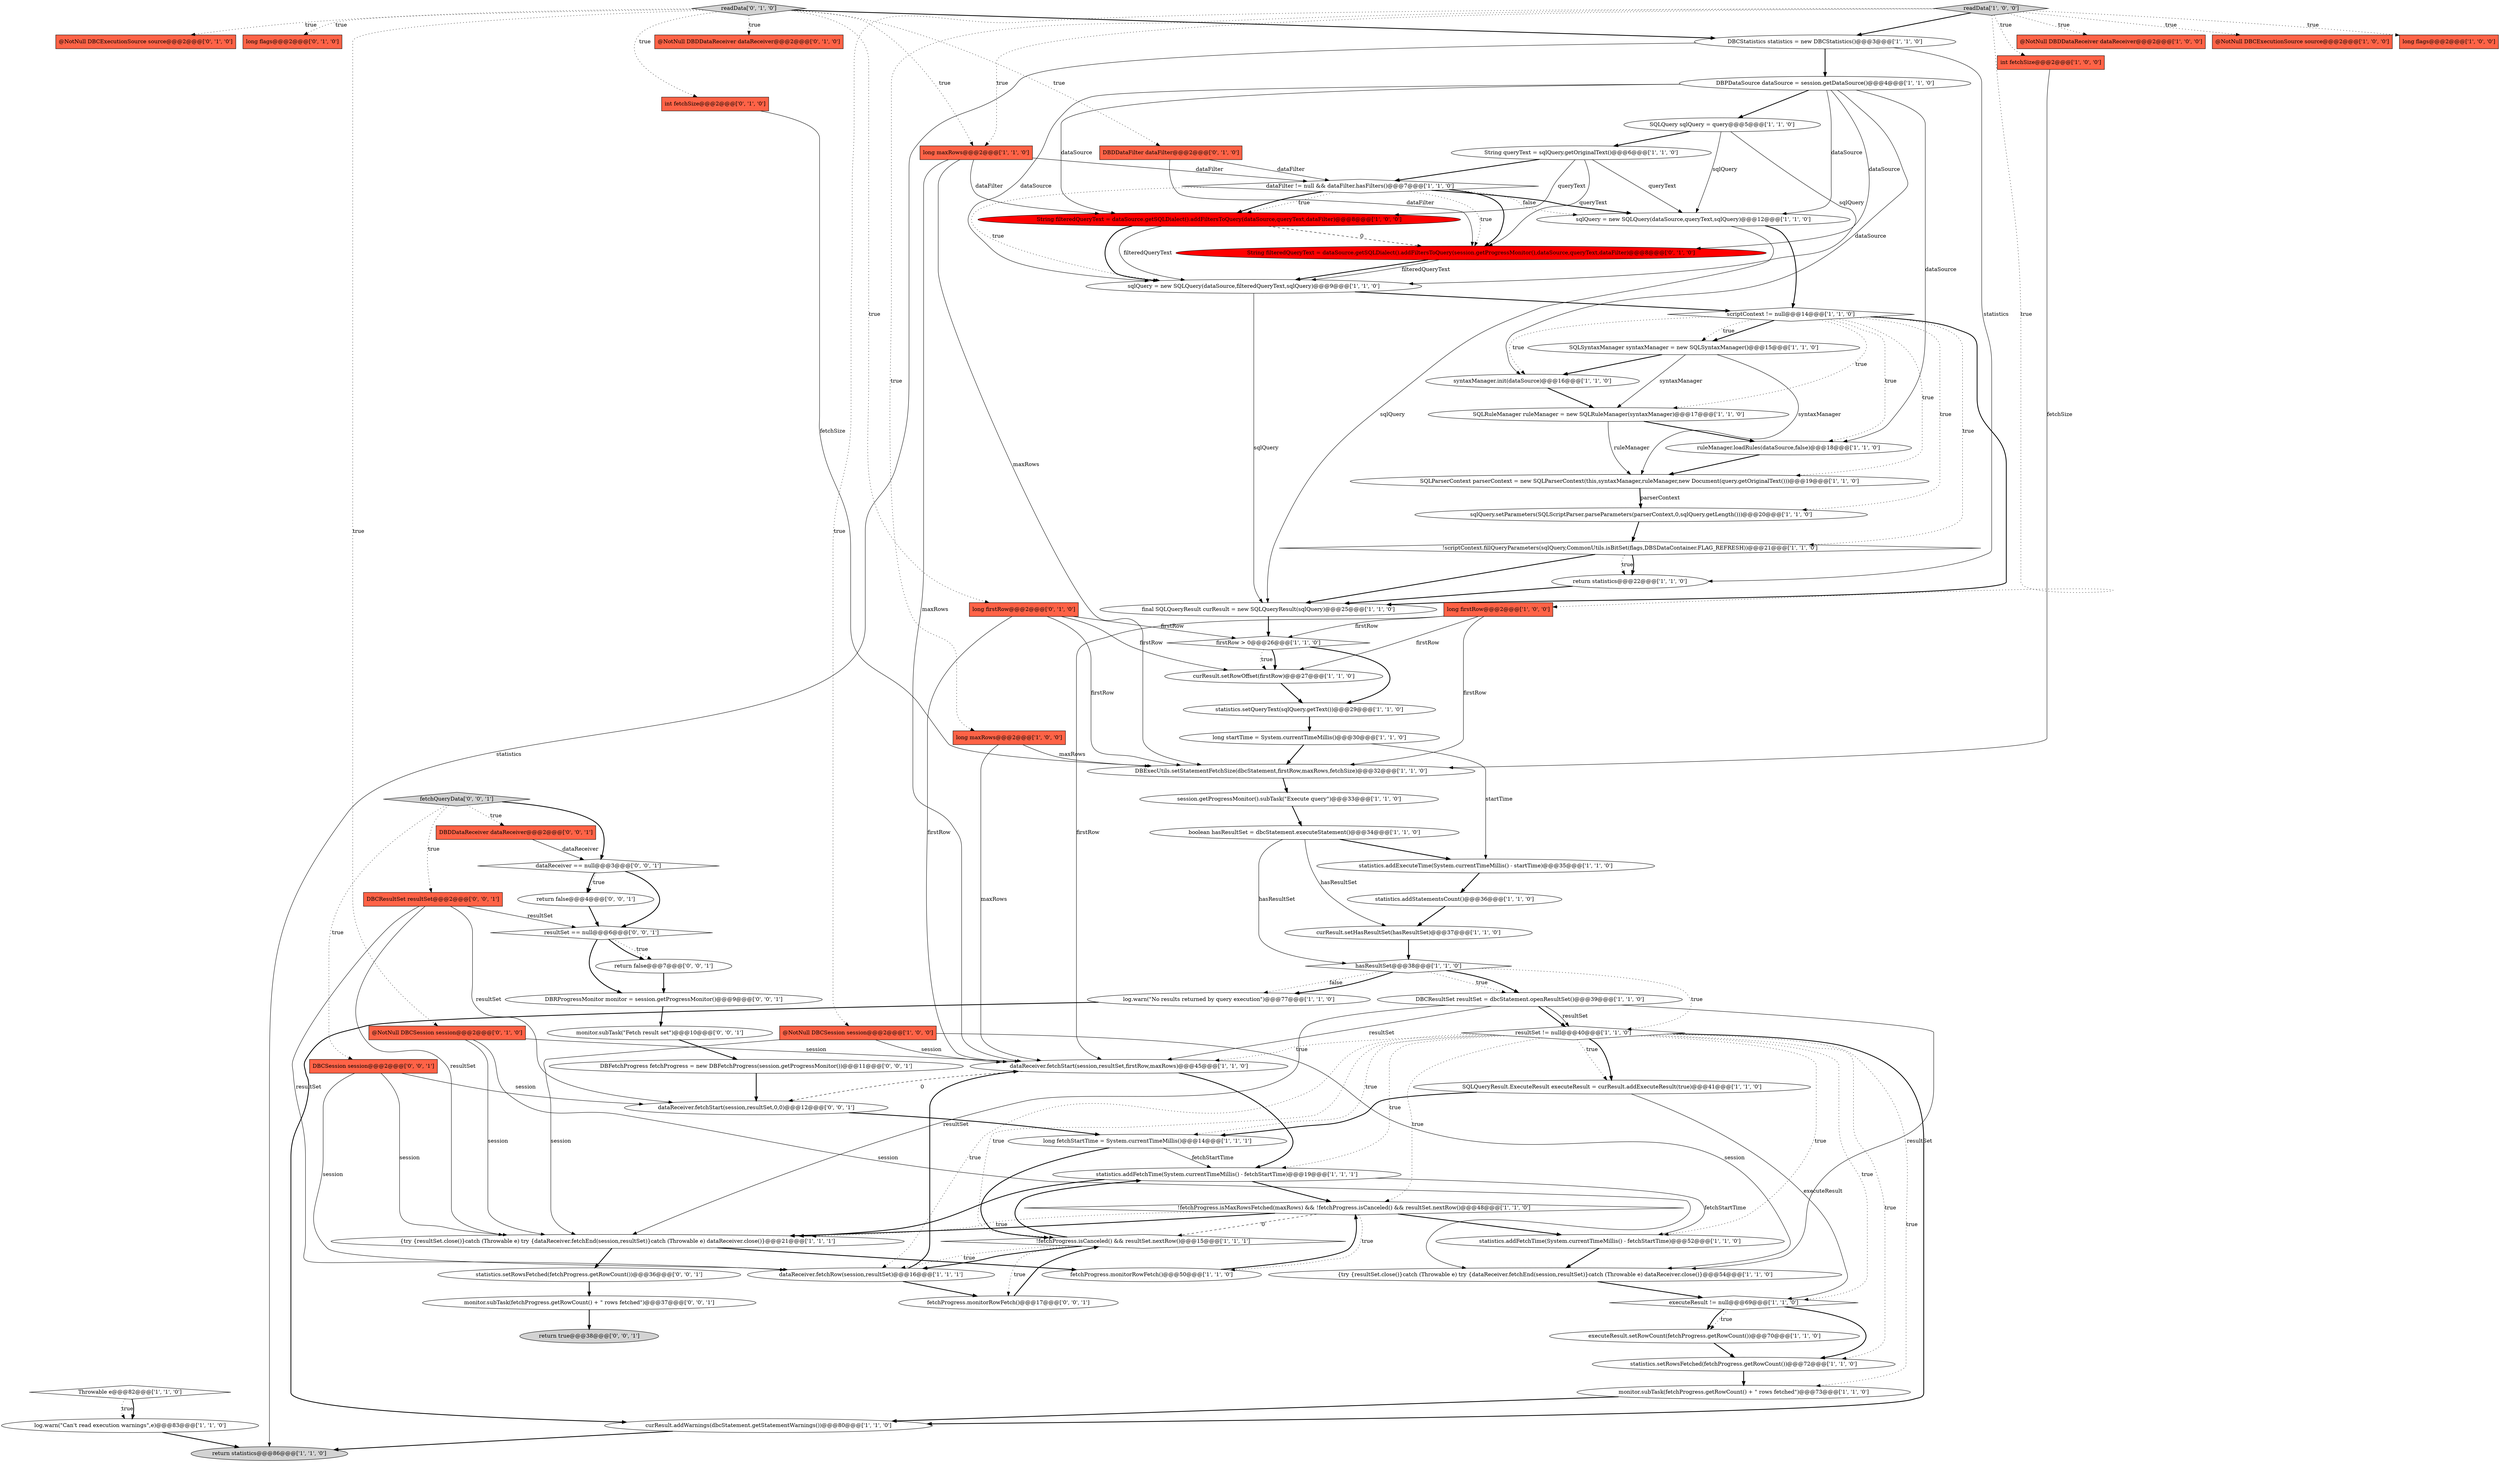 digraph {
10 [style = filled, label = "SQLQuery sqlQuery = query@@@5@@@['1', '1', '0']", fillcolor = white, shape = ellipse image = "AAA0AAABBB1BBB"];
2 [style = filled, label = "statistics.addExecuteTime(System.currentTimeMillis() - startTime)@@@35@@@['1', '1', '0']", fillcolor = white, shape = ellipse image = "AAA0AAABBB1BBB"];
84 [style = filled, label = "fetchQueryData['0', '0', '1']", fillcolor = lightgray, shape = diamond image = "AAA0AAABBB3BBB"];
77 [style = filled, label = "resultSet == null@@@6@@@['0', '0', '1']", fillcolor = white, shape = diamond image = "AAA0AAABBB3BBB"];
75 [style = filled, label = "DBCResultSet resultSet@@@2@@@['0', '0', '1']", fillcolor = tomato, shape = box image = "AAA0AAABBB3BBB"];
43 [style = filled, label = "return statistics@@@22@@@['1', '1', '0']", fillcolor = white, shape = ellipse image = "AAA0AAABBB1BBB"];
40 [style = filled, label = "ruleManager.loadRules(dataSource,false)@@@18@@@['1', '1', '0']", fillcolor = white, shape = ellipse image = "AAA0AAABBB1BBB"];
60 [style = filled, label = "DBDDataFilter dataFilter@@@2@@@['0', '1', '0']", fillcolor = tomato, shape = box image = "AAA0AAABBB2BBB"];
23 [style = filled, label = "dataFilter != null && dataFilter.hasFilters()@@@7@@@['1', '1', '0']", fillcolor = white, shape = diamond image = "AAA0AAABBB1BBB"];
82 [style = filled, label = "monitor.subTask(fetchProgress.getRowCount() + \" rows fetched\")@@@37@@@['0', '0', '1']", fillcolor = white, shape = ellipse image = "AAA0AAABBB3BBB"];
33 [style = filled, label = "statistics.addFetchTime(System.currentTimeMillis() - fetchStartTime)@@@52@@@['1', '1', '0']", fillcolor = white, shape = ellipse image = "AAA0AAABBB1BBB"];
24 [style = filled, label = "final SQLQueryResult curResult = new SQLQueryResult(sqlQuery)@@@25@@@['1', '1', '0']", fillcolor = white, shape = ellipse image = "AAA0AAABBB1BBB"];
39 [style = filled, label = "@NotNull DBDDataReceiver dataReceiver@@@2@@@['1', '0', '0']", fillcolor = tomato, shape = box image = "AAA0AAABBB1BBB"];
34 [style = filled, label = "monitor.subTask(fetchProgress.getRowCount() + \" rows fetched\")@@@73@@@['1', '1', '0']", fillcolor = white, shape = ellipse image = "AAA0AAABBB1BBB"];
52 [style = filled, label = "hasResultSet@@@38@@@['1', '1', '0']", fillcolor = white, shape = diamond image = "AAA0AAABBB1BBB"];
6 [style = filled, label = "dataReceiver.fetchStart(session,resultSet,firstRow,maxRows)@@@45@@@['1', '1', '0']", fillcolor = white, shape = ellipse image = "AAA0AAABBB1BBB"];
69 [style = filled, label = "monitor.subTask(\"Fetch result set\")@@@10@@@['0', '0', '1']", fillcolor = white, shape = ellipse image = "AAA0AAABBB3BBB"];
32 [style = filled, label = "scriptContext != null@@@14@@@['1', '1', '0']", fillcolor = white, shape = diamond image = "AAA0AAABBB1BBB"];
4 [style = filled, label = "dataReceiver.fetchRow(session,resultSet)@@@16@@@['1', '1', '1']", fillcolor = white, shape = ellipse image = "AAA0AAABBB1BBB"];
7 [style = filled, label = "readData['1', '0', '0']", fillcolor = lightgray, shape = diamond image = "AAA0AAABBB1BBB"];
35 [style = filled, label = "@NotNull DBCSession session@@@2@@@['1', '0', '0']", fillcolor = tomato, shape = box image = "AAA0AAABBB1BBB"];
21 [style = filled, label = "curResult.setHasResultSet(hasResultSet)@@@37@@@['1', '1', '0']", fillcolor = white, shape = ellipse image = "AAA0AAABBB1BBB"];
12 [style = filled, label = "SQLRuleManager ruleManager = new SQLRuleManager(syntaxManager)@@@17@@@['1', '1', '0']", fillcolor = white, shape = ellipse image = "AAA0AAABBB1BBB"];
81 [style = filled, label = "return false@@@4@@@['0', '0', '1']", fillcolor = white, shape = ellipse image = "AAA0AAABBB3BBB"];
11 [style = filled, label = "!scriptContext.fillQueryParameters(sqlQuery,CommonUtils.isBitSet(flags,DBSDataContainer.FLAG_REFRESH))@@@21@@@['1', '1', '0']", fillcolor = white, shape = diamond image = "AAA0AAABBB1BBB"];
13 [style = filled, label = "log.warn(\"Can't read execution warnings\",e)@@@83@@@['1', '1', '0']", fillcolor = white, shape = ellipse image = "AAA0AAABBB1BBB"];
3 [style = filled, label = "log.warn(\"No results returned by query execution\")@@@77@@@['1', '1', '0']", fillcolor = white, shape = ellipse image = "AAA0AAABBB1BBB"];
56 [style = filled, label = "!fetchProgress.isMaxRowsFetched(maxRows) && !fetchProgress.isCanceled() && resultSet.nextRow()@@@48@@@['1', '1', '0']", fillcolor = white, shape = diamond image = "AAA0AAABBB1BBB"];
44 [style = filled, label = "sqlQuery = new SQLQuery(dataSource,filteredQueryText,sqlQuery)@@@9@@@['1', '1', '0']", fillcolor = white, shape = ellipse image = "AAA0AAABBB1BBB"];
41 [style = filled, label = "long startTime = System.currentTimeMillis()@@@30@@@['1', '1', '0']", fillcolor = white, shape = ellipse image = "AAA0AAABBB1BBB"];
5 [style = filled, label = "executeResult != null@@@69@@@['1', '1', '0']", fillcolor = white, shape = diamond image = "AAA0AAABBB1BBB"];
48 [style = filled, label = "curResult.setRowOffset(firstRow)@@@27@@@['1', '1', '0']", fillcolor = white, shape = ellipse image = "AAA0AAABBB1BBB"];
1 [style = filled, label = "SQLSyntaxManager syntaxManager = new SQLSyntaxManager()@@@15@@@['1', '1', '0']", fillcolor = white, shape = ellipse image = "AAA0AAABBB1BBB"];
27 [style = filled, label = "int fetchSize@@@2@@@['1', '0', '0']", fillcolor = tomato, shape = box image = "AAA0AAABBB1BBB"];
68 [style = filled, label = "long firstRow@@@2@@@['0', '1', '0']", fillcolor = tomato, shape = box image = "AAA0AAABBB2BBB"];
55 [style = filled, label = "statistics.setQueryText(sqlQuery.getText())@@@29@@@['1', '1', '0']", fillcolor = white, shape = ellipse image = "AAA0AAABBB1BBB"];
37 [style = filled, label = "DBCStatistics statistics = new DBCStatistics()@@@3@@@['1', '1', '0']", fillcolor = white, shape = ellipse image = "AAA0AAABBB1BBB"];
15 [style = filled, label = "statistics.addStatementsCount()@@@36@@@['1', '1', '0']", fillcolor = white, shape = ellipse image = "AAA0AAABBB1BBB"];
36 [style = filled, label = "statistics.setRowsFetched(fetchProgress.getRowCount())@@@72@@@['1', '1', '0']", fillcolor = white, shape = ellipse image = "AAA0AAABBB1BBB"];
67 [style = filled, label = "long flags@@@2@@@['0', '1', '0']", fillcolor = tomato, shape = box image = "AAA0AAABBB2BBB"];
9 [style = filled, label = "DBPDataSource dataSource = session.getDataSource()@@@4@@@['1', '1', '0']", fillcolor = white, shape = ellipse image = "AAA0AAABBB1BBB"];
62 [style = filled, label = "String filteredQueryText = dataSource.getSQLDialect().addFiltersToQuery(session.getProgressMonitor(),dataSource,queryText,dataFilter)@@@8@@@['0', '1', '0']", fillcolor = red, shape = ellipse image = "AAA1AAABBB2BBB"];
20 [style = filled, label = "SQLQueryResult.ExecuteResult executeResult = curResult.addExecuteResult(true)@@@41@@@['1', '1', '0']", fillcolor = white, shape = ellipse image = "AAA0AAABBB1BBB"];
45 [style = filled, label = "{try {resultSet.close()}catch (Throwable e) try {dataReceiver.fetchEnd(session,resultSet)}catch (Throwable e) dataReceiver.close()}@@@21@@@['1', '1', '1']", fillcolor = white, shape = ellipse image = "AAA0AAABBB1BBB"];
72 [style = filled, label = "DBCSession session@@@2@@@['0', '0', '1']", fillcolor = tomato, shape = box image = "AAA0AAABBB3BBB"];
8 [style = filled, label = "long fetchStartTime = System.currentTimeMillis()@@@14@@@['1', '1', '1']", fillcolor = white, shape = ellipse image = "AAA0AAABBB1BBB"];
83 [style = filled, label = "dataReceiver == null@@@3@@@['0', '0', '1']", fillcolor = white, shape = diamond image = "AAA0AAABBB3BBB"];
46 [style = filled, label = "statistics.addFetchTime(System.currentTimeMillis() - fetchStartTime)@@@19@@@['1', '1', '1']", fillcolor = white, shape = ellipse image = "AAA0AAABBB1BBB"];
22 [style = filled, label = "curResult.addWarnings(dbcStatement.getStatementWarnings())@@@80@@@['1', '1', '0']", fillcolor = white, shape = ellipse image = "AAA0AAABBB1BBB"];
49 [style = filled, label = "fetchProgress.monitorRowFetch()@@@50@@@['1', '1', '0']", fillcolor = white, shape = ellipse image = "AAA0AAABBB1BBB"];
38 [style = filled, label = "sqlQuery.setParameters(SQLScriptParser.parseParameters(parserContext,0,sqlQuery.getLength()))@@@20@@@['1', '1', '0']", fillcolor = white, shape = ellipse image = "AAA0AAABBB1BBB"];
51 [style = filled, label = "boolean hasResultSet = dbcStatement.executeStatement()@@@34@@@['1', '1', '0']", fillcolor = white, shape = ellipse image = "AAA0AAABBB1BBB"];
64 [style = filled, label = "@NotNull DBCSession session@@@2@@@['0', '1', '0']", fillcolor = tomato, shape = box image = "AAA0AAABBB2BBB"];
42 [style = filled, label = "syntaxManager.init(dataSource)@@@16@@@['1', '1', '0']", fillcolor = white, shape = ellipse image = "AAA0AAABBB1BBB"];
59 [style = filled, label = "String queryText = sqlQuery.getOriginalText()@@@6@@@['1', '1', '0']", fillcolor = white, shape = ellipse image = "AAA0AAABBB1BBB"];
76 [style = filled, label = "DBDDataReceiver dataReceiver@@@2@@@['0', '0', '1']", fillcolor = tomato, shape = box image = "AAA0AAABBB3BBB"];
29 [style = filled, label = "DBCResultSet resultSet = dbcStatement.openResultSet()@@@39@@@['1', '1', '0']", fillcolor = white, shape = ellipse image = "AAA0AAABBB1BBB"];
80 [style = filled, label = "fetchProgress.monitorRowFetch()@@@17@@@['0', '0', '1']", fillcolor = white, shape = ellipse image = "AAA0AAABBB3BBB"];
53 [style = filled, label = "session.getProgressMonitor().subTask(\"Execute query\")@@@33@@@['1', '1', '0']", fillcolor = white, shape = ellipse image = "AAA0AAABBB1BBB"];
58 [style = filled, label = "{try {resultSet.close()}catch (Throwable e) try {dataReceiver.fetchEnd(session,resultSet)}catch (Throwable e) dataReceiver.close()}@@@54@@@['1', '1', '0']", fillcolor = white, shape = ellipse image = "AAA0AAABBB1BBB"];
47 [style = filled, label = "long maxRows@@@2@@@['1', '1', '0']", fillcolor = tomato, shape = box image = "AAA0AAABBB1BBB"];
0 [style = filled, label = "@NotNull DBCExecutionSource source@@@2@@@['1', '0', '0']", fillcolor = tomato, shape = box image = "AAA0AAABBB1BBB"];
30 [style = filled, label = "long maxRows@@@2@@@['1', '0', '0']", fillcolor = tomato, shape = box image = "AAA0AAABBB1BBB"];
28 [style = filled, label = "Throwable e@@@82@@@['1', '1', '0']", fillcolor = white, shape = diamond image = "AAA0AAABBB1BBB"];
25 [style = filled, label = "long firstRow@@@2@@@['1', '0', '0']", fillcolor = tomato, shape = box image = "AAA0AAABBB1BBB"];
57 [style = filled, label = "return statistics@@@86@@@['1', '1', '0']", fillcolor = lightgray, shape = ellipse image = "AAA0AAABBB1BBB"];
16 [style = filled, label = "SQLParserContext parserContext = new SQLParserContext(this,syntaxManager,ruleManager,new Document(query.getOriginalText()))@@@19@@@['1', '1', '0']", fillcolor = white, shape = ellipse image = "AAA0AAABBB1BBB"];
66 [style = filled, label = "@NotNull DBDDataReceiver dataReceiver@@@2@@@['0', '1', '0']", fillcolor = tomato, shape = box image = "AAA0AAABBB2BBB"];
26 [style = filled, label = "firstRow > 0@@@26@@@['1', '1', '0']", fillcolor = white, shape = diamond image = "AAA0AAABBB1BBB"];
17 [style = filled, label = "sqlQuery = new SQLQuery(dataSource,queryText,sqlQuery)@@@12@@@['1', '1', '0']", fillcolor = white, shape = ellipse image = "AAA0AAABBB1BBB"];
73 [style = filled, label = "statistics.setRowsFetched(fetchProgress.getRowCount())@@@36@@@['0', '0', '1']", fillcolor = white, shape = ellipse image = "AAA0AAABBB3BBB"];
19 [style = filled, label = "executeResult.setRowCount(fetchProgress.getRowCount())@@@70@@@['1', '1', '0']", fillcolor = white, shape = ellipse image = "AAA0AAABBB1BBB"];
65 [style = filled, label = "@NotNull DBCExecutionSource source@@@2@@@['0', '1', '0']", fillcolor = tomato, shape = box image = "AAA0AAABBB2BBB"];
54 [style = filled, label = "!fetchProgress.isCanceled() && resultSet.nextRow()@@@15@@@['1', '1', '1']", fillcolor = white, shape = diamond image = "AAA0AAABBB1BBB"];
14 [style = filled, label = "resultSet != null@@@40@@@['1', '1', '0']", fillcolor = white, shape = diamond image = "AAA0AAABBB1BBB"];
70 [style = filled, label = "DBRProgressMonitor monitor = session.getProgressMonitor()@@@9@@@['0', '0', '1']", fillcolor = white, shape = ellipse image = "AAA0AAABBB3BBB"];
63 [style = filled, label = "int fetchSize@@@2@@@['0', '1', '0']", fillcolor = tomato, shape = box image = "AAA0AAABBB2BBB"];
18 [style = filled, label = "long flags@@@2@@@['1', '0', '0']", fillcolor = tomato, shape = box image = "AAA0AAABBB1BBB"];
74 [style = filled, label = "dataReceiver.fetchStart(session,resultSet,0,0)@@@12@@@['0', '0', '1']", fillcolor = white, shape = ellipse image = "AAA0AAABBB3BBB"];
78 [style = filled, label = "return false@@@7@@@['0', '0', '1']", fillcolor = white, shape = ellipse image = "AAA0AAABBB3BBB"];
31 [style = filled, label = "DBExecUtils.setStatementFetchSize(dbcStatement,firstRow,maxRows,fetchSize)@@@32@@@['1', '1', '0']", fillcolor = white, shape = ellipse image = "AAA0AAABBB1BBB"];
71 [style = filled, label = "DBFetchProgress fetchProgress = new DBFetchProgress(session.getProgressMonitor())@@@11@@@['0', '0', '1']", fillcolor = white, shape = ellipse image = "AAA0AAABBB3BBB"];
79 [style = filled, label = "return true@@@38@@@['0', '0', '1']", fillcolor = lightgray, shape = ellipse image = "AAA0AAABBB3BBB"];
61 [style = filled, label = "readData['0', '1', '0']", fillcolor = lightgray, shape = diamond image = "AAA0AAABBB2BBB"];
50 [style = filled, label = "String filteredQueryText = dataSource.getSQLDialect().addFiltersToQuery(dataSource,queryText,dataFilter)@@@8@@@['1', '0', '0']", fillcolor = red, shape = ellipse image = "AAA1AAABBB1BBB"];
73->82 [style = bold, label=""];
61->37 [style = bold, label=""];
70->69 [style = bold, label=""];
74->8 [style = bold, label=""];
72->74 [style = solid, label="session"];
8->46 [style = solid, label="fetchStartTime"];
25->31 [style = solid, label="firstRow"];
15->21 [style = bold, label=""];
68->48 [style = solid, label="firstRow"];
5->19 [style = dotted, label="true"];
50->44 [style = bold, label=""];
78->70 [style = bold, label=""];
47->6 [style = solid, label="maxRows"];
75->4 [style = solid, label="resultSet"];
59->17 [style = solid, label="queryText"];
83->81 [style = dotted, label="true"];
32->11 [style = dotted, label="true"];
76->83 [style = solid, label="dataReceiver"];
19->36 [style = bold, label=""];
21->52 [style = bold, label=""];
9->10 [style = bold, label=""];
25->26 [style = solid, label="firstRow"];
25->48 [style = solid, label="firstRow"];
7->39 [style = dotted, label="true"];
35->58 [style = solid, label="session"];
77->70 [style = bold, label=""];
56->54 [style = dashed, label="0"];
37->9 [style = bold, label=""];
61->65 [style = dotted, label="true"];
12->16 [style = solid, label="ruleManager"];
63->31 [style = solid, label="fetchSize"];
72->4 [style = solid, label="session"];
75->77 [style = solid, label="resultSet"];
12->40 [style = bold, label=""];
54->4 [style = dotted, label="true"];
32->42 [style = dotted, label="true"];
23->44 [style = dotted, label="true"];
40->16 [style = bold, label=""];
9->17 [style = solid, label="dataSource"];
71->74 [style = bold, label=""];
10->17 [style = solid, label="sqlQuery"];
29->58 [style = solid, label="resultSet"];
43->24 [style = bold, label=""];
11->43 [style = dotted, label="true"];
22->57 [style = bold, label=""];
2->15 [style = bold, label=""];
29->14 [style = bold, label=""];
6->74 [style = dashed, label="0"];
7->27 [style = dotted, label="true"];
52->29 [style = dotted, label="true"];
49->56 [style = bold, label=""];
23->17 [style = bold, label=""];
61->64 [style = dotted, label="true"];
6->46 [style = bold, label=""];
28->13 [style = dotted, label="true"];
5->36 [style = bold, label=""];
37->57 [style = solid, label="statistics"];
17->24 [style = solid, label="sqlQuery"];
64->45 [style = solid, label="session"];
77->78 [style = dotted, label="true"];
14->20 [style = bold, label=""];
23->62 [style = bold, label=""];
1->12 [style = solid, label="syntaxManager"];
55->41 [style = bold, label=""];
60->23 [style = solid, label="dataFilter"];
38->11 [style = bold, label=""];
54->46 [style = bold, label=""];
10->59 [style = bold, label=""];
4->80 [style = bold, label=""];
30->31 [style = solid, label="maxRows"];
14->22 [style = bold, label=""];
7->37 [style = bold, label=""];
81->77 [style = bold, label=""];
61->60 [style = dotted, label="true"];
1->42 [style = bold, label=""];
44->24 [style = solid, label="sqlQuery"];
11->43 [style = bold, label=""];
1->16 [style = solid, label="syntaxManager"];
77->78 [style = bold, label=""];
32->12 [style = dotted, label="true"];
23->50 [style = dotted, label="true"];
59->50 [style = solid, label="queryText"];
13->57 [style = bold, label=""];
50->62 [style = dashed, label="0"];
29->45 [style = solid, label="resultSet"];
64->58 [style = solid, label="session"];
61->66 [style = dotted, label="true"];
61->47 [style = dotted, label="true"];
20->8 [style = bold, label=""];
83->81 [style = bold, label=""];
75->74 [style = solid, label="resultSet"];
83->77 [style = bold, label=""];
47->23 [style = solid, label="dataFilter"];
44->32 [style = bold, label=""];
48->55 [style = bold, label=""];
31->53 [style = bold, label=""];
45->73 [style = bold, label=""];
60->62 [style = solid, label="dataFilter"];
27->31 [style = solid, label="fetchSize"];
68->6 [style = solid, label="firstRow"];
7->35 [style = dotted, label="true"];
14->34 [style = dotted, label="true"];
14->4 [style = dotted, label="true"];
56->33 [style = bold, label=""];
26->48 [style = bold, label=""];
33->58 [style = bold, label=""];
50->44 [style = solid, label="filteredQueryText"];
46->56 [style = bold, label=""];
46->33 [style = solid, label="fetchStartTime"];
52->14 [style = dotted, label="true"];
51->21 [style = solid, label="hasResultSet"];
59->62 [style = solid, label="queryText"];
54->80 [style = dotted, label="true"];
52->3 [style = dotted, label="false"];
64->6 [style = solid, label="session"];
9->50 [style = solid, label="dataSource"];
62->44 [style = bold, label=""];
11->24 [style = bold, label=""];
7->0 [style = dotted, label="true"];
35->45 [style = solid, label="session"];
84->75 [style = dotted, label="true"];
26->55 [style = bold, label=""];
5->19 [style = bold, label=""];
68->26 [style = solid, label="firstRow"];
24->26 [style = bold, label=""];
56->45 [style = bold, label=""];
14->5 [style = dotted, label="true"];
23->62 [style = dotted, label="true"];
51->2 [style = bold, label=""];
32->1 [style = bold, label=""];
61->68 [style = dotted, label="true"];
14->8 [style = dotted, label="true"];
32->38 [style = dotted, label="true"];
14->54 [style = dotted, label="true"];
7->18 [style = dotted, label="true"];
41->31 [style = bold, label=""];
84->76 [style = dotted, label="true"];
8->54 [style = bold, label=""];
56->45 [style = dotted, label="true"];
61->63 [style = dotted, label="true"];
32->1 [style = dotted, label="true"];
36->34 [style = bold, label=""];
23->50 [style = bold, label=""];
72->45 [style = solid, label="session"];
14->6 [style = dotted, label="true"];
41->2 [style = solid, label="startTime"];
23->17 [style = dotted, label="false"];
14->33 [style = dotted, label="true"];
9->62 [style = solid, label="dataSource"];
53->51 [style = bold, label=""];
9->44 [style = solid, label="dataSource"];
4->6 [style = bold, label=""];
59->23 [style = bold, label=""];
45->49 [style = bold, label=""];
26->48 [style = dotted, label="true"];
47->31 [style = solid, label="maxRows"];
62->44 [style = solid, label="filteredQueryText"];
35->6 [style = solid, label="session"];
28->13 [style = bold, label=""];
10->44 [style = solid, label="sqlQuery"];
17->32 [style = bold, label=""];
42->12 [style = bold, label=""];
32->40 [style = dotted, label="true"];
54->4 [style = bold, label=""];
3->22 [style = bold, label=""];
9->42 [style = solid, label="dataSource"];
14->56 [style = dotted, label="true"];
14->36 [style = dotted, label="true"];
29->6 [style = solid, label="resultSet"];
29->14 [style = solid, label="resultSet"];
34->22 [style = bold, label=""];
14->20 [style = dotted, label="true"];
69->71 [style = bold, label=""];
14->46 [style = dotted, label="true"];
25->6 [style = solid, label="firstRow"];
37->43 [style = solid, label="statistics"];
30->6 [style = solid, label="maxRows"];
7->47 [style = dotted, label="true"];
80->54 [style = bold, label=""];
16->38 [style = solid, label="parserContext"];
82->79 [style = bold, label=""];
58->5 [style = bold, label=""];
61->67 [style = dotted, label="true"];
68->31 [style = solid, label="firstRow"];
7->25 [style = dotted, label="true"];
46->45 [style = bold, label=""];
52->29 [style = bold, label=""];
75->45 [style = solid, label="resultSet"];
52->3 [style = bold, label=""];
56->49 [style = dotted, label="true"];
47->50 [style = solid, label="dataFilter"];
7->30 [style = dotted, label="true"];
32->16 [style = dotted, label="true"];
32->24 [style = bold, label=""];
84->83 [style = bold, label=""];
20->5 [style = solid, label="executeResult"];
84->72 [style = dotted, label="true"];
9->40 [style = solid, label="dataSource"];
16->38 [style = bold, label=""];
51->52 [style = solid, label="hasResultSet"];
}
